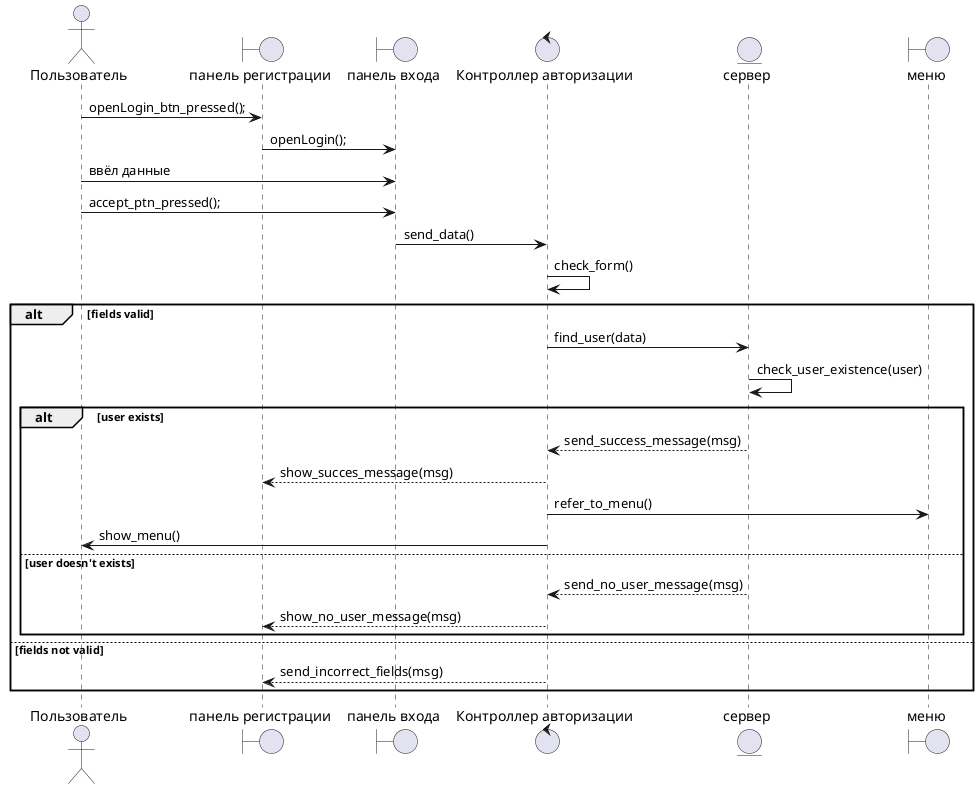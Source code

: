 @startuml register
actor Пользователь as player

boundary "панель регистрации" as panel
boundary "панель входа" as loginPanel
control "Контроллер авторизации" as auth
entity "сервер" as server
boundary "меню" as menu

player -> panel : openLogin_btn_pressed();
panel -> loginPanel : openLogin();
player -> loginPanel : ввёл данные
player -> loginPanel : accept_ptn_pressed();

loginPanel -> auth : send_data()
auth -> auth : check_form()

alt fields valid
   auth -> server : find_user(data)
   server -> server : check_user_existence(user)
   alt user exists    
      server --> auth : send_success_message(msg)
      auth --> panel : show_succes_message(msg)
      auth -> menu : refer_to_menu()
      auth -> player : show_menu()
      else user doesn't exists
      server --> auth : send_no_user_message(msg)
      auth --> panel : show_no_user_message(msg)
   end

   else fields not valid
   auth --> panel : send_incorrect_fields(msg)
end
@enduml 